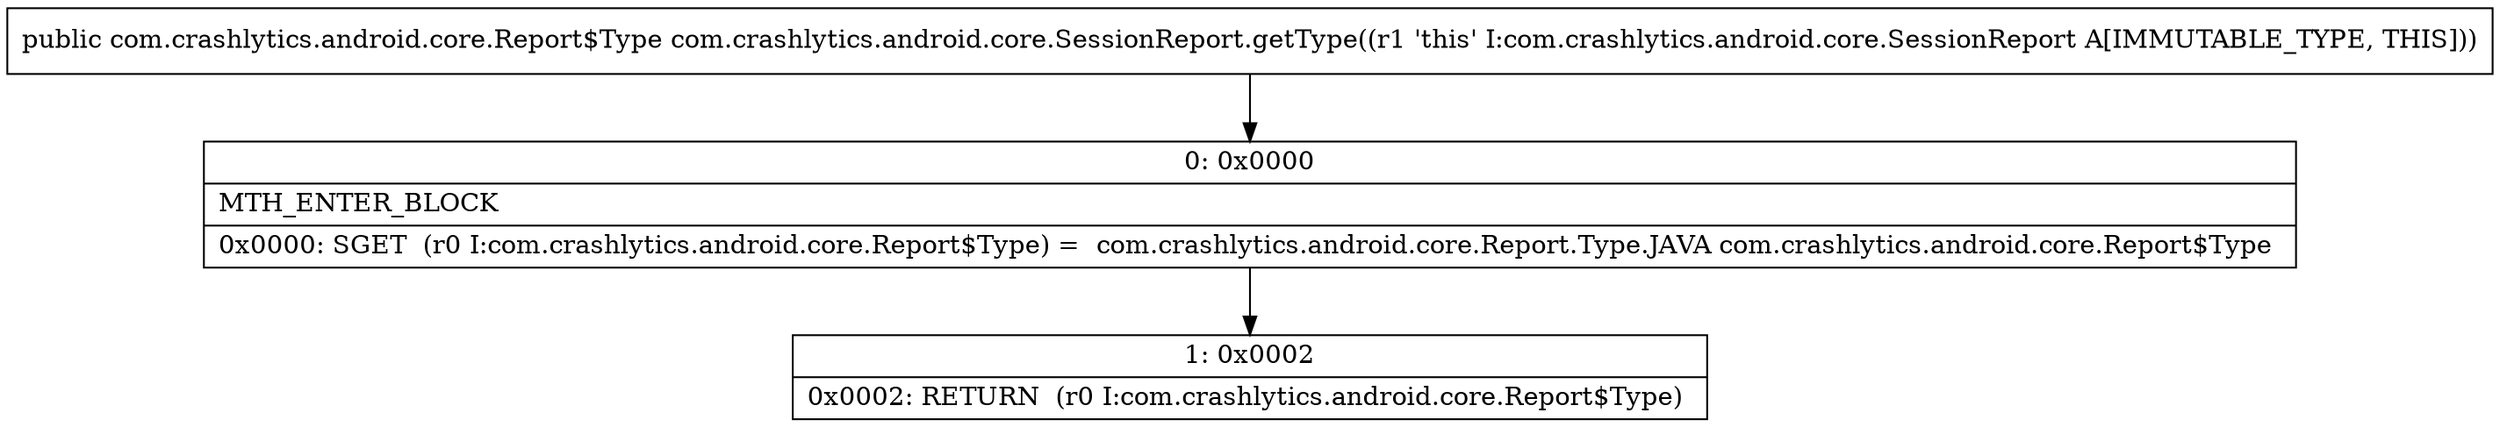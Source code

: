 digraph "CFG forcom.crashlytics.android.core.SessionReport.getType()Lcom\/crashlytics\/android\/core\/Report$Type;" {
Node_0 [shape=record,label="{0\:\ 0x0000|MTH_ENTER_BLOCK\l|0x0000: SGET  (r0 I:com.crashlytics.android.core.Report$Type) =  com.crashlytics.android.core.Report.Type.JAVA com.crashlytics.android.core.Report$Type \l}"];
Node_1 [shape=record,label="{1\:\ 0x0002|0x0002: RETURN  (r0 I:com.crashlytics.android.core.Report$Type) \l}"];
MethodNode[shape=record,label="{public com.crashlytics.android.core.Report$Type com.crashlytics.android.core.SessionReport.getType((r1 'this' I:com.crashlytics.android.core.SessionReport A[IMMUTABLE_TYPE, THIS])) }"];
MethodNode -> Node_0;
Node_0 -> Node_1;
}

